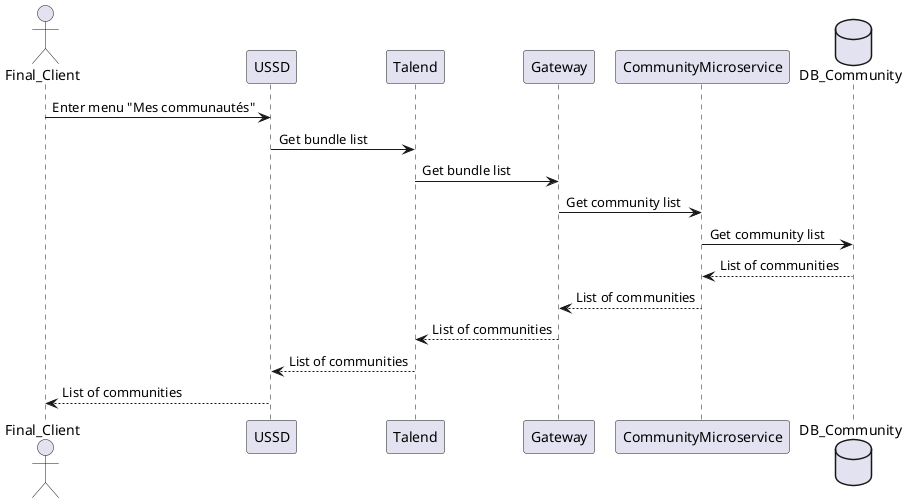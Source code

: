 @startuml
Actor Final_Client
participant USSD
participant Talend
participant Gateway
participant CommunityMicroservice
database DB_Community


Final_Client -> USSD: Enter menu "Mes communautés"
USSD->Talend: Get bundle list
Talend->Gateway: Get bundle list
Gateway->CommunityMicroservice: Get community list
CommunityMicroservice->DB_Community: Get community list
DB_Community-->CommunityMicroservice: List of communities
CommunityMicroservice-->Gateway: List of communities
Gateway-->Talend: List of communities
Talend-->USSD: List of communities
USSD-->Final_Client: List of communities
@enduml